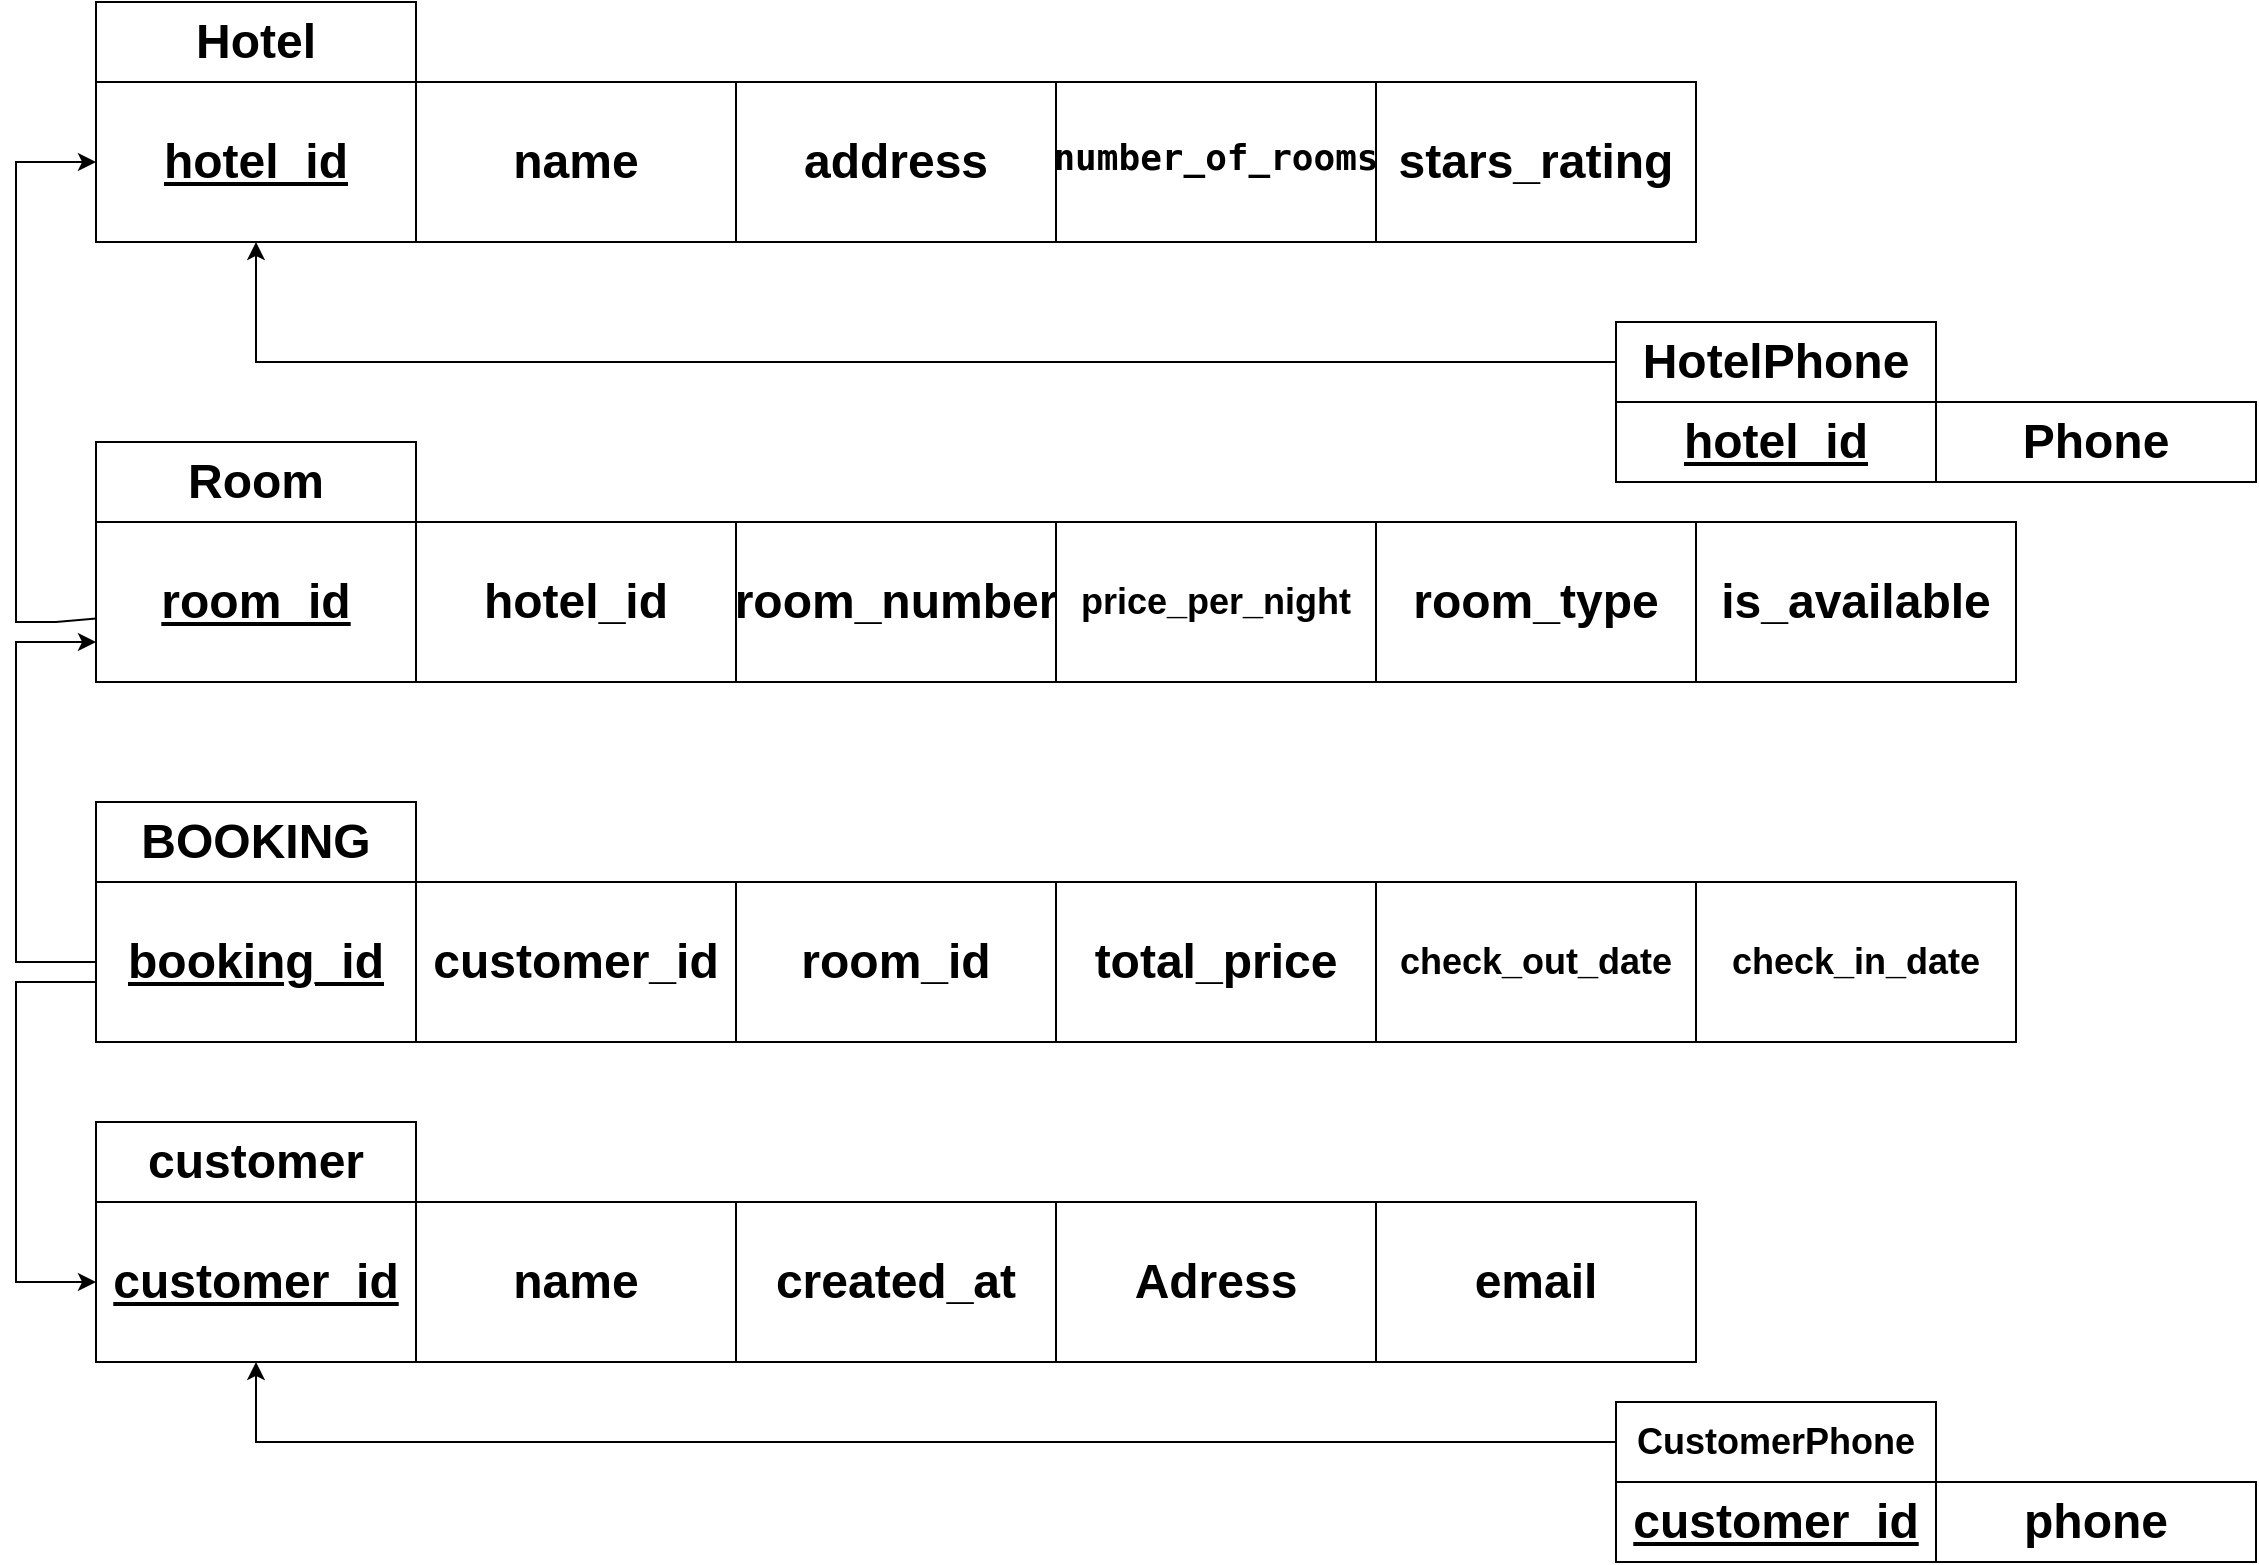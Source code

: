 <mxfile version="26.2.12">
  <diagram name="Page-1" id="XmIrGbof0WFr76MDsboY">
    <mxGraphModel dx="1966" dy="1232" grid="1" gridSize="10" guides="1" tooltips="1" connect="1" arrows="1" fold="1" page="1" pageScale="1" pageWidth="1169" pageHeight="827" math="0" shadow="0">
      <root>
        <mxCell id="0" />
        <mxCell id="1" parent="0" />
        <mxCell id="GhB5XiIdDbHDYqtM2rrb-110" value="Entity" style="whiteSpace=wrap;html=1;align=center;" vertex="1" parent="1">
          <mxGeometry x="80" y="80" width="160" height="80" as="geometry" />
        </mxCell>
        <mxCell id="GhB5XiIdDbHDYqtM2rrb-119" value="&lt;font style=&quot;font-size: 24px;&quot;&gt;&lt;b&gt; name&lt;/b&gt;&lt;/font&gt;" style="whiteSpace=wrap;html=1;align=center;" vertex="1" parent="1">
          <mxGeometry x="240" y="80" width="160" height="80" as="geometry" />
        </mxCell>
        <mxCell id="GhB5XiIdDbHDYqtM2rrb-120" value="&lt;font style=&quot;font-size: 24px;&quot;&gt;&lt;b&gt; address&lt;/b&gt;&lt;/font&gt;" style="whiteSpace=wrap;html=1;align=center;" vertex="1" parent="1">
          <mxGeometry x="400" y="80" width="160" height="80" as="geometry" />
        </mxCell>
        <mxCell id="GhB5XiIdDbHDYqtM2rrb-121" value="&lt;table&gt;&lt;tbody&gt;&lt;tr&gt;&lt;td data-end=&quot;576&quot; data-start=&quot;554&quot; class=&quot;max-w-[calc(var(--thread-content-max-width)*2/3)]&quot;&gt;&lt;code data-end=&quot;573&quot; data-start=&quot;556&quot;&gt;&lt;b&gt;&lt;font style=&quot;font-size: 18px;&quot;&gt;number_of_rooms&lt;/font&gt;&lt;/b&gt;&lt;/code&gt;&lt;/td&gt;&lt;/tr&gt;&lt;/tbody&gt;&lt;/table&gt;&lt;table&gt;&lt;tbody&gt;&lt;tr&gt;&lt;td data-end=&quot;591&quot; data-start=&quot;576&quot; class=&quot;max-w-[calc(var(--thread-content-max-width)*2/3)]&quot;&gt;&lt;/td&gt;&lt;/tr&gt;&lt;/tbody&gt;&lt;/table&gt;" style="whiteSpace=wrap;html=1;align=center;" vertex="1" parent="1">
          <mxGeometry x="560" y="80" width="160" height="80" as="geometry" />
        </mxCell>
        <mxCell id="GhB5XiIdDbHDYqtM2rrb-122" value="&lt;b&gt;&lt;font style=&quot;font-size: 24px;&quot;&gt; stars_rating&lt;/font&gt;&lt;/b&gt;" style="whiteSpace=wrap;html=1;align=center;" vertex="1" parent="1">
          <mxGeometry x="720" y="80" width="160" height="80" as="geometry" />
        </mxCell>
        <mxCell id="GhB5XiIdDbHDYqtM2rrb-123" value="&lt;b style=&quot;font-size: 24px;&quot;&gt;&lt;u&gt;hotel_id&lt;/u&gt;&lt;/b&gt;" style="whiteSpace=wrap;html=1;align=center;" vertex="1" parent="1">
          <mxGeometry x="80" y="80" width="160" height="80" as="geometry" />
        </mxCell>
        <mxCell id="GhB5XiIdDbHDYqtM2rrb-125" value="Entity" style="whiteSpace=wrap;html=1;align=center;" vertex="1" parent="1">
          <mxGeometry x="80" y="300" width="160" height="80" as="geometry" />
        </mxCell>
        <mxCell id="GhB5XiIdDbHDYqtM2rrb-126" value="&lt;font style=&quot;font-size: 24px;&quot;&gt;&lt;b&gt; room_number&lt;/b&gt;&lt;/font&gt;" style="whiteSpace=wrap;html=1;align=center;" vertex="1" parent="1">
          <mxGeometry x="400" y="300" width="160" height="80" as="geometry" />
        </mxCell>
        <mxCell id="GhB5XiIdDbHDYqtM2rrb-127" value="&lt;b&gt;&lt;font style=&quot;font-size: 24px;&quot;&gt; is_available&lt;/font&gt;&lt;/b&gt;" style="whiteSpace=wrap;html=1;align=center;" vertex="1" parent="1">
          <mxGeometry x="880" y="300" width="160" height="80" as="geometry" />
        </mxCell>
        <mxCell id="GhB5XiIdDbHDYqtM2rrb-128" value="&lt;font style=&quot;font-size: 18px;&quot;&gt;&lt;b&gt; price_per_night&lt;/b&gt;&lt;/font&gt;" style="whiteSpace=wrap;html=1;align=center;" vertex="1" parent="1">
          <mxGeometry x="560" y="300" width="160" height="80" as="geometry" />
        </mxCell>
        <mxCell id="GhB5XiIdDbHDYqtM2rrb-129" value="&lt;font style=&quot;font-size: 24px;&quot;&gt;&lt;b&gt; room_type&lt;/b&gt;&lt;/font&gt;" style="whiteSpace=wrap;html=1;align=center;" vertex="1" parent="1">
          <mxGeometry x="720" y="300" width="160" height="80" as="geometry" />
        </mxCell>
        <mxCell id="GhB5XiIdDbHDYqtM2rrb-130" value="&lt;font style=&quot;font-size: 24px;&quot;&gt;&lt;b&gt;&lt;u&gt; room_id&lt;/u&gt;&lt;/b&gt;&lt;/font&gt;" style="whiteSpace=wrap;html=1;align=center;" vertex="1" parent="1">
          <mxGeometry x="80" y="300" width="160" height="80" as="geometry" />
        </mxCell>
        <mxCell id="GhB5XiIdDbHDYqtM2rrb-131" value="&lt;font style=&quot;font-size: 24px;&quot;&gt;&lt;b&gt; hotel_id&lt;/b&gt;&lt;/font&gt;" style="whiteSpace=wrap;html=1;align=center;" vertex="1" parent="1">
          <mxGeometry x="240" y="300" width="160" height="80" as="geometry" />
        </mxCell>
        <mxCell id="GhB5XiIdDbHDYqtM2rrb-132" value="Entity" style="whiteSpace=wrap;html=1;align=center;" vertex="1" parent="1">
          <mxGeometry x="80" y="480" width="160" height="80" as="geometry" />
        </mxCell>
        <mxCell id="GhB5XiIdDbHDYqtM2rrb-133" value="&lt;b&gt;&lt;font style=&quot;font-size: 24px;&quot;&gt; customer_id&lt;/font&gt;&lt;/b&gt;" style="whiteSpace=wrap;html=1;align=center;" vertex="1" parent="1">
          <mxGeometry x="240" y="480" width="160" height="80" as="geometry" />
        </mxCell>
        <mxCell id="GhB5XiIdDbHDYqtM2rrb-134" value="&lt;font style=&quot;font-size: 18px;&quot;&gt;&lt;b&gt; check_in_date&lt;/b&gt;&lt;/font&gt;" style="whiteSpace=wrap;html=1;align=center;" vertex="1" parent="1">
          <mxGeometry x="880" y="480" width="160" height="80" as="geometry" />
        </mxCell>
        <mxCell id="GhB5XiIdDbHDYqtM2rrb-135" value="&lt;b&gt;&lt;font style=&quot;font-size: 24px;&quot;&gt;total_price&lt;/font&gt;&lt;/b&gt;" style="whiteSpace=wrap;html=1;align=center;" vertex="1" parent="1">
          <mxGeometry x="560" y="480" width="160" height="80" as="geometry" />
        </mxCell>
        <mxCell id="GhB5XiIdDbHDYqtM2rrb-136" value="&lt;b&gt;&lt;font style=&quot;font-size: 18px;&quot;&gt; check_out_date&lt;/font&gt;&lt;/b&gt;" style="whiteSpace=wrap;html=1;align=center;" vertex="1" parent="1">
          <mxGeometry x="720" y="480" width="160" height="80" as="geometry" />
        </mxCell>
        <mxCell id="GhB5XiIdDbHDYqtM2rrb-137" value="&lt;b&gt;&lt;font style=&quot;font-size: 24px;&quot;&gt;&lt;u&gt; booking_id&lt;/u&gt;&lt;/font&gt;&lt;/b&gt;" style="whiteSpace=wrap;html=1;align=center;" vertex="1" parent="1">
          <mxGeometry x="80" y="480" width="160" height="80" as="geometry" />
        </mxCell>
        <mxCell id="GhB5XiIdDbHDYqtM2rrb-138" value="&lt;b&gt;&lt;font style=&quot;font-size: 24px;&quot;&gt;room_id&lt;/font&gt;&lt;/b&gt;" style="whiteSpace=wrap;html=1;align=center;" vertex="1" parent="1">
          <mxGeometry x="400" y="480" width="160" height="80" as="geometry" />
        </mxCell>
        <mxCell id="GhB5XiIdDbHDYqtM2rrb-139" value="Entity" style="whiteSpace=wrap;html=1;align=center;" vertex="1" parent="1">
          <mxGeometry x="80" y="640" width="160" height="80" as="geometry" />
        </mxCell>
        <mxCell id="GhB5XiIdDbHDYqtM2rrb-140" value="&lt;font style=&quot;font-size: 24px;&quot;&gt;&lt;b style=&quot;&quot;&gt;name&lt;/b&gt;&lt;/font&gt;" style="whiteSpace=wrap;html=1;align=center;" vertex="1" parent="1">
          <mxGeometry x="240" y="640" width="160" height="80" as="geometry" />
        </mxCell>
        <mxCell id="GhB5XiIdDbHDYqtM2rrb-141" value="&lt;font style=&quot;font-size: 24px;&quot;&gt;&lt;b style=&quot;&quot;&gt; created_at&lt;/b&gt;&lt;/font&gt;" style="whiteSpace=wrap;html=1;align=center;" vertex="1" parent="1">
          <mxGeometry x="400" y="640" width="160" height="80" as="geometry" />
        </mxCell>
        <mxCell id="GhB5XiIdDbHDYqtM2rrb-142" value="&lt;font style=&quot;font-size: 24px;&quot;&gt;&lt;b&gt;Adress&lt;/b&gt;&lt;/font&gt;" style="whiteSpace=wrap;html=1;align=center;" vertex="1" parent="1">
          <mxGeometry x="560" y="640" width="160" height="80" as="geometry" />
        </mxCell>
        <mxCell id="GhB5XiIdDbHDYqtM2rrb-143" value="&lt;b&gt;&lt;font style=&quot;font-size: 24px;&quot;&gt;email&lt;/font&gt;&lt;/b&gt;" style="whiteSpace=wrap;html=1;align=center;" vertex="1" parent="1">
          <mxGeometry x="720" y="640" width="160" height="80" as="geometry" />
        </mxCell>
        <mxCell id="GhB5XiIdDbHDYqtM2rrb-144" value="&lt;font style=&quot;font-size: 24px;&quot;&gt;&lt;b&gt;&lt;u&gt; customer_id&lt;/u&gt;&lt;/b&gt;&lt;/font&gt;" style="whiteSpace=wrap;html=1;align=center;" vertex="1" parent="1">
          <mxGeometry x="80" y="640" width="160" height="80" as="geometry" />
        </mxCell>
        <mxCell id="GhB5XiIdDbHDYqtM2rrb-146" value="&lt;font style=&quot;font-size: 24px;&quot;&gt;&lt;b style=&quot;&quot;&gt;Hotel&lt;/b&gt;&lt;/font&gt;" style="whiteSpace=wrap;html=1;align=center;" vertex="1" parent="1">
          <mxGeometry x="80" y="40" width="160" height="40" as="geometry" />
        </mxCell>
        <mxCell id="GhB5XiIdDbHDYqtM2rrb-147" value="&lt;b&gt;&lt;font style=&quot;font-size: 24px;&quot;&gt;Room&lt;/font&gt;&lt;/b&gt;" style="whiteSpace=wrap;html=1;align=center;" vertex="1" parent="1">
          <mxGeometry x="80" y="260" width="160" height="40" as="geometry" />
        </mxCell>
        <mxCell id="GhB5XiIdDbHDYqtM2rrb-148" value="&lt;font style=&quot;font-size: 24px;&quot;&gt;&lt;b style=&quot;&quot;&gt;BOOKING&lt;/b&gt;&lt;/font&gt;" style="whiteSpace=wrap;html=1;align=center;" vertex="1" parent="1">
          <mxGeometry x="80" y="440" width="160" height="40" as="geometry" />
        </mxCell>
        <mxCell id="GhB5XiIdDbHDYqtM2rrb-149" value="&lt;font style=&quot;font-size: 24px;&quot;&gt;&lt;b&gt; customer&lt;/b&gt;&lt;/font&gt;" style="whiteSpace=wrap;html=1;align=center;" vertex="1" parent="1">
          <mxGeometry x="80" y="600" width="160" height="40" as="geometry" />
        </mxCell>
        <mxCell id="GhB5XiIdDbHDYqtM2rrb-161" value="&lt;span style=&quot;font-size: 24px;&quot;&gt;&lt;b&gt;HotelPhone&lt;/b&gt;&lt;/span&gt;" style="whiteSpace=wrap;html=1;align=center;" vertex="1" parent="1">
          <mxGeometry x="840" y="200" width="160" height="40" as="geometry" />
        </mxCell>
        <mxCell id="GhB5XiIdDbHDYqtM2rrb-164" value="&lt;b style=&quot;font-size: 24px;&quot;&gt;&lt;u&gt;hotel_id&lt;/u&gt;&lt;/b&gt;" style="whiteSpace=wrap;html=1;align=center;" vertex="1" parent="1">
          <mxGeometry x="840" y="240" width="160" height="40" as="geometry" />
        </mxCell>
        <mxCell id="GhB5XiIdDbHDYqtM2rrb-165" value="&lt;span style=&quot;font-size: 24px;&quot;&gt;&lt;b&gt;Phone&lt;/b&gt;&lt;/span&gt;" style="whiteSpace=wrap;html=1;align=center;" vertex="1" parent="1">
          <mxGeometry x="1000" y="240" width="160" height="40" as="geometry" />
        </mxCell>
        <mxCell id="GhB5XiIdDbHDYqtM2rrb-168" value="&lt;b style=&quot;&quot;&gt;&lt;font style=&quot;font-size: 18px;&quot;&gt;CustomerPhone&lt;/font&gt;&lt;/b&gt;" style="whiteSpace=wrap;html=1;align=center;" vertex="1" parent="1">
          <mxGeometry x="840" y="740" width="160" height="40" as="geometry" />
        </mxCell>
        <mxCell id="GhB5XiIdDbHDYqtM2rrb-169" value="&lt;b style=&quot;font-size: 24px;&quot;&gt;&lt;u&gt;customer_id&lt;/u&gt;&lt;/b&gt;" style="whiteSpace=wrap;html=1;align=center;" vertex="1" parent="1">
          <mxGeometry x="840" y="780" width="160" height="40" as="geometry" />
        </mxCell>
        <mxCell id="GhB5XiIdDbHDYqtM2rrb-170" value="&lt;span style=&quot;font-size: 24px;&quot;&gt;&lt;b&gt;phone&lt;/b&gt;&lt;/span&gt;" style="whiteSpace=wrap;html=1;align=center;" vertex="1" parent="1">
          <mxGeometry x="1000" y="780" width="160" height="40" as="geometry" />
        </mxCell>
        <mxCell id="GhB5XiIdDbHDYqtM2rrb-171" value="" style="endArrow=classic;html=1;rounded=0;exitX=0;exitY=0.5;exitDx=0;exitDy=0;entryX=0.5;entryY=1;entryDx=0;entryDy=0;" edge="1" parent="1" source="GhB5XiIdDbHDYqtM2rrb-168" target="GhB5XiIdDbHDYqtM2rrb-144">
          <mxGeometry width="50" height="50" relative="1" as="geometry">
            <mxPoint x="810" y="570" as="sourcePoint" />
            <mxPoint x="160" y="760" as="targetPoint" />
            <Array as="points">
              <mxPoint x="160" y="760" />
            </Array>
          </mxGeometry>
        </mxCell>
        <mxCell id="GhB5XiIdDbHDYqtM2rrb-172" value="" style="endArrow=classic;html=1;rounded=0;exitX=0;exitY=0.5;exitDx=0;exitDy=0;entryX=0.5;entryY=1;entryDx=0;entryDy=0;" edge="1" parent="1" target="GhB5XiIdDbHDYqtM2rrb-123">
          <mxGeometry width="50" height="50" relative="1" as="geometry">
            <mxPoint x="840" y="220" as="sourcePoint" />
            <mxPoint x="160" y="180" as="targetPoint" />
            <Array as="points">
              <mxPoint x="160" y="220" />
            </Array>
          </mxGeometry>
        </mxCell>
        <mxCell id="GhB5XiIdDbHDYqtM2rrb-174" value="" style="endArrow=classic;html=1;rounded=0;exitX=0.001;exitY=0.603;exitDx=0;exitDy=0;entryX=0;entryY=0.5;entryDx=0;entryDy=0;exitPerimeter=0;" edge="1" parent="1" source="GhB5XiIdDbHDYqtM2rrb-130" target="GhB5XiIdDbHDYqtM2rrb-123">
          <mxGeometry width="50" height="50" relative="1" as="geometry">
            <mxPoint x="470" y="600" as="sourcePoint" />
            <mxPoint x="40" y="-10" as="targetPoint" />
            <Array as="points">
              <mxPoint x="60" y="350" />
              <mxPoint x="40" y="350" />
              <mxPoint x="40" y="120" />
            </Array>
          </mxGeometry>
        </mxCell>
        <mxCell id="GhB5XiIdDbHDYqtM2rrb-175" value="" style="endArrow=classic;html=1;rounded=0;exitX=0;exitY=0.5;exitDx=0;exitDy=0;entryX=0;entryY=0.75;entryDx=0;entryDy=0;" edge="1" parent="1" source="GhB5XiIdDbHDYqtM2rrb-137" target="GhB5XiIdDbHDYqtM2rrb-130">
          <mxGeometry width="50" height="50" relative="1" as="geometry">
            <mxPoint x="470" y="610" as="sourcePoint" />
            <mxPoint x="60" y="300" as="targetPoint" />
            <Array as="points">
              <mxPoint x="40" y="520" />
              <mxPoint x="40" y="360" />
            </Array>
          </mxGeometry>
        </mxCell>
        <mxCell id="GhB5XiIdDbHDYqtM2rrb-176" value="" style="endArrow=classic;html=1;rounded=0;entryX=0;entryY=0.5;entryDx=0;entryDy=0;" edge="1" parent="1" target="GhB5XiIdDbHDYqtM2rrb-144">
          <mxGeometry width="50" height="50" relative="1" as="geometry">
            <mxPoint x="80" y="530" as="sourcePoint" />
            <mxPoint x="120" y="340" as="targetPoint" />
            <Array as="points">
              <mxPoint x="40" y="530" />
              <mxPoint x="40" y="680" />
            </Array>
          </mxGeometry>
        </mxCell>
      </root>
    </mxGraphModel>
  </diagram>
</mxfile>
